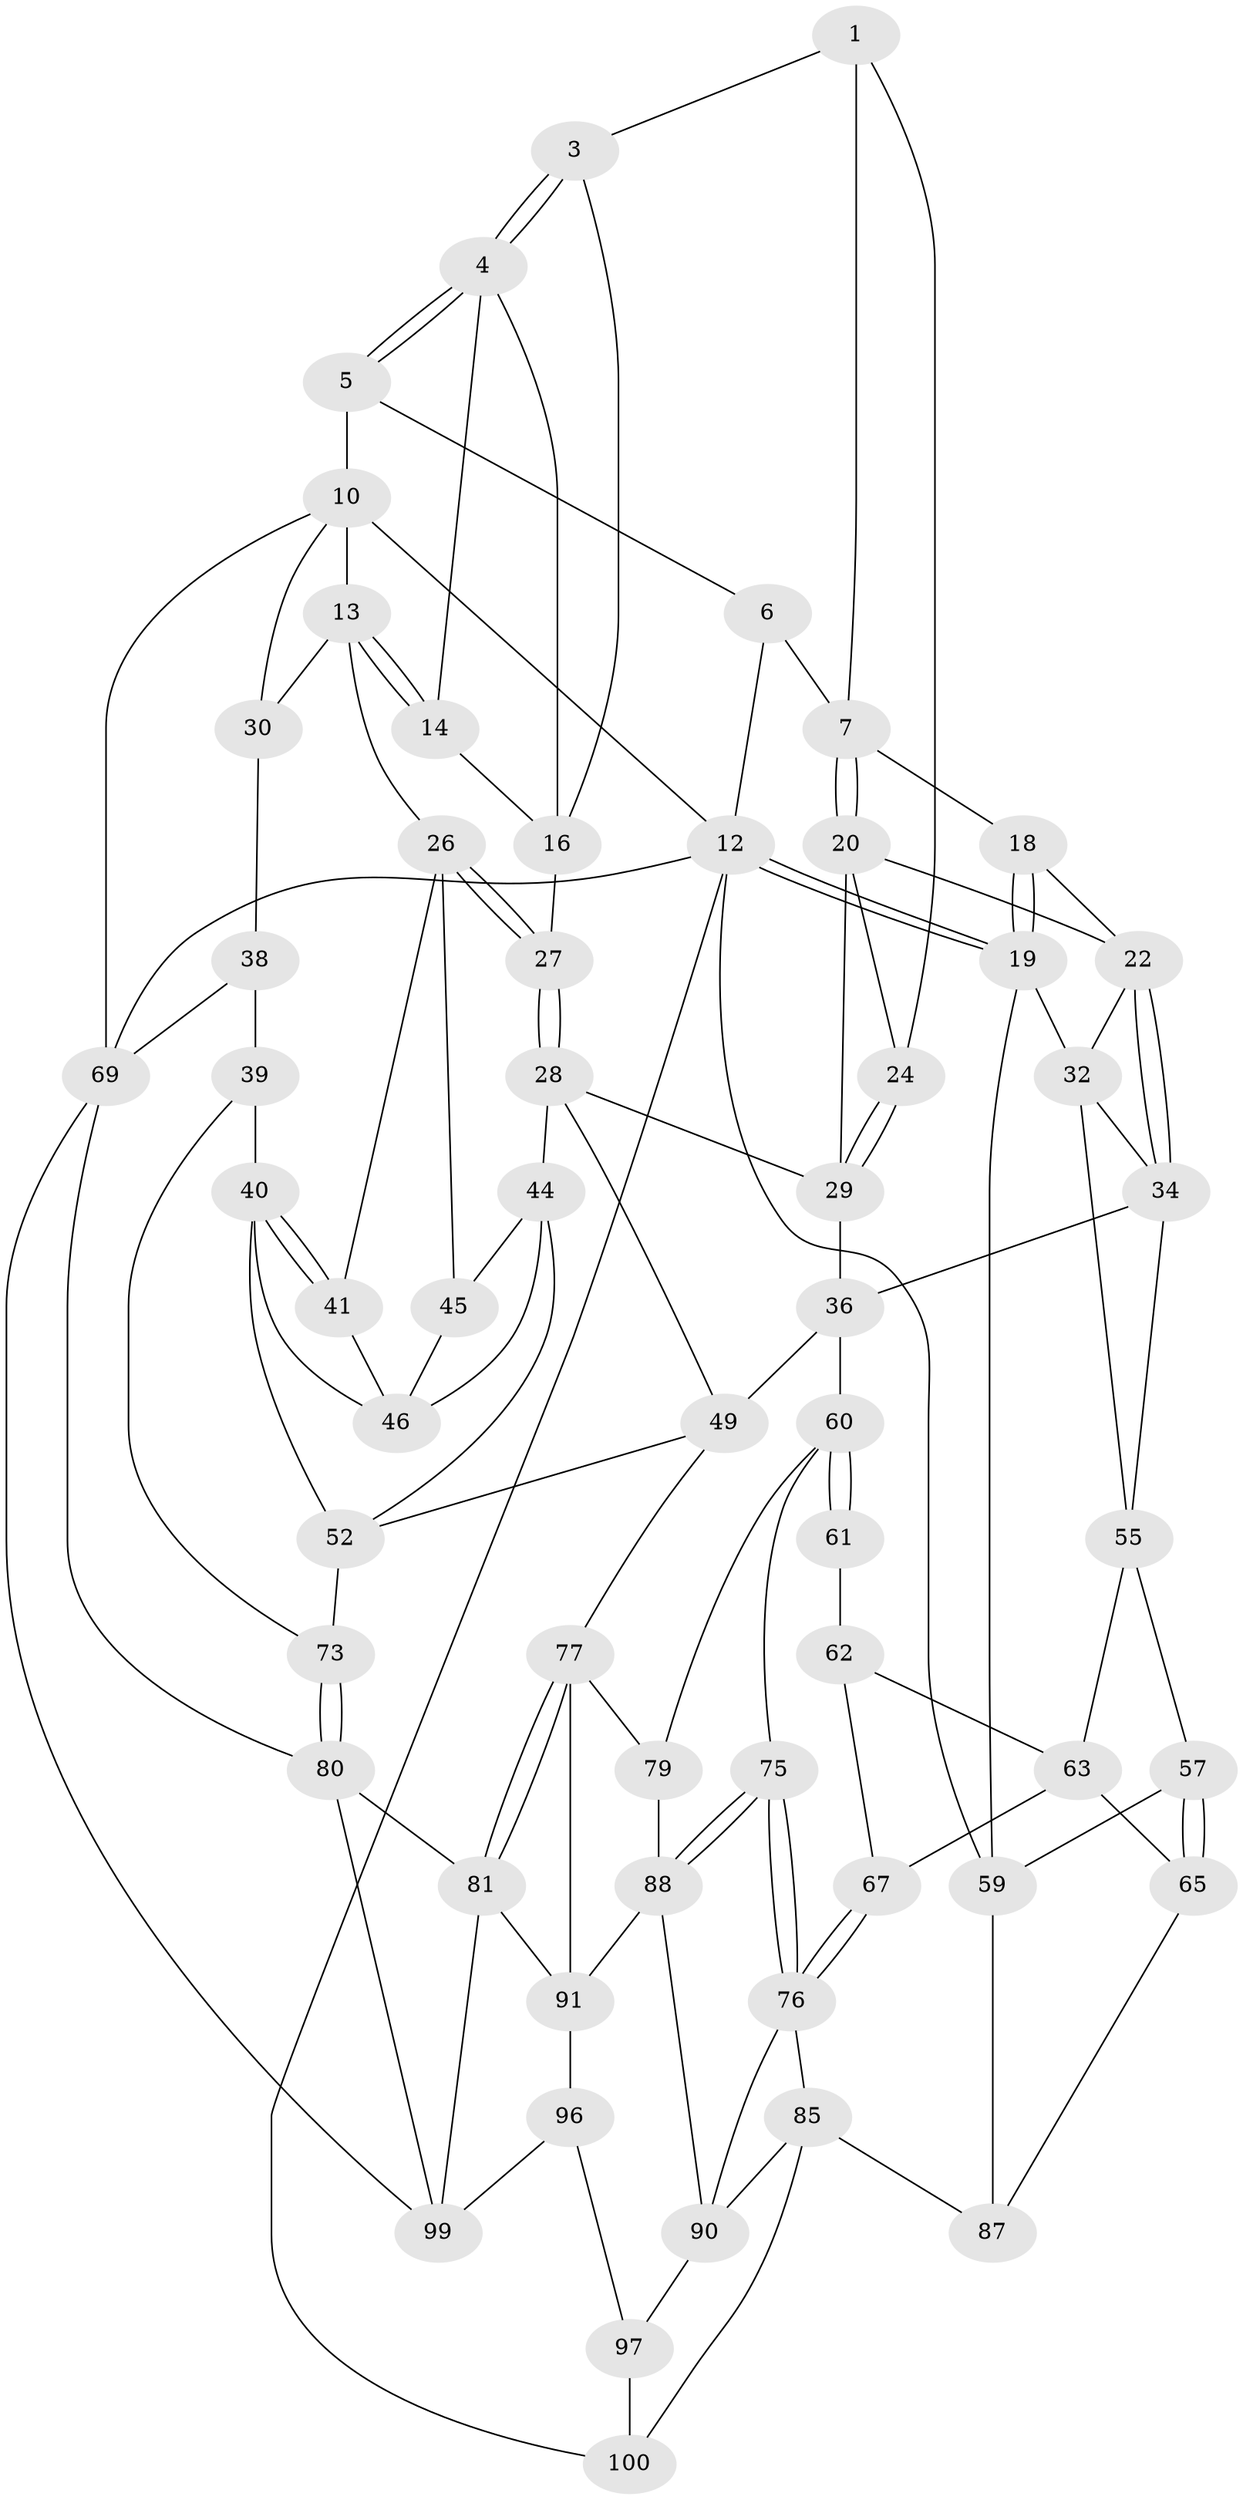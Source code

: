 // original degree distribution, {3: 0.0196078431372549, 5: 0.5098039215686274, 4: 0.24509803921568626, 6: 0.22549019607843138}
// Generated by graph-tools (version 1.1) at 2025/38/02/21/25 10:38:58]
// undirected, 59 vertices, 125 edges
graph export_dot {
graph [start="1"]
  node [color=gray90,style=filled];
  1 [pos="+0.38301795204052796+0",super="+2"];
  3 [pos="+0.45962124458503895+0.12904466605904358"];
  4 [pos="+0.5638454877697772+0.026065856273066634",super="+15"];
  5 [pos="+0.6407211891530288+0"];
  6 [pos="+0.3695075723086222+0",super="+9"];
  7 [pos="+0.2769157940147294+0.10174862992469942",super="+8"];
  10 [pos="+0.6913530693759358+0",super="+11"];
  12 [pos="+0+0",super="+83"];
  13 [pos="+0.7521034482656035+0.12516632963616847",super="+25"];
  14 [pos="+0.6832531043728686+0.1351357908930129"];
  16 [pos="+0.6106781144030851+0.17041720745924863",super="+17"];
  18 [pos="+0.13922701196003467+0.15329648623184777"];
  19 [pos="+0+0.28286007571608957",super="+33"];
  20 [pos="+0.30029453765403713+0.16496249704036003",super="+21"];
  22 [pos="+0.21403647437340503+0.21536741509162458",super="+23"];
  24 [pos="+0.39448480674898306+0.14495597774706523"];
  26 [pos="+0.807778901636651+0.291749299725718",super="+42"];
  27 [pos="+0.5612291929924822+0.32933510574651986"];
  28 [pos="+0.5576762452672269+0.3348212473617341",super="+43"];
  29 [pos="+0.42248310288707214+0.3774754773339467",super="+31"];
  30 [pos="+1+0.2305779204935857"];
  32 [pos="+0.034640465993281744+0.3790900633730226",super="+35"];
  34 [pos="+0.22238149672162064+0.24283317645246472",super="+37"];
  36 [pos="+0.3705408154105167+0.42049498094095544",super="+50"];
  38 [pos="+1+0.253555276347855",super="+71"];
  39 [pos="+0.8935974835489993+0.5403170462763542",super="+72"];
  40 [pos="+0.8780727806668418+0.5429038083206695",super="+48"];
  41 [pos="+0.8089934029773486+0.39204853046140864"];
  44 [pos="+0.6392410115959128+0.44811247823932177",super="+51"];
  45 [pos="+0.7310534815139788+0.4345034658745381"];
  46 [pos="+0.7949729969899011+0.4763486013442799",super="+47"];
  49 [pos="+0.5455151232647946+0.5877629824209388",super="+53"];
  52 [pos="+0.7055453128068698+0.5815792975495948",super="+54"];
  55 [pos="+0.2683498447804268+0.44863220454994773",super="+56"];
  57 [pos="+0.2559341913232027+0.4751174095328852",super="+58"];
  59 [pos="+0+0.6280083073385297",super="+82"];
  60 [pos="+0.511218765991115+0.6098310764817325",super="+74"];
  61 [pos="+0.466632670718641+0.6172122829840803"];
  62 [pos="+0.37028857433031004+0.4954944619497116",super="+66"];
  63 [pos="+0.3477334236640861+0.45367004216102563",super="+64"];
  65 [pos="+0.2564805922033332+0.6380828135393135",super="+68"];
  67 [pos="+0.3702615560625304+0.6627802678675822"];
  69 [pos="+1+1",super="+70"];
  73 [pos="+0.8410991855408222+0.7794791346207398"];
  75 [pos="+0.44652745967289703+0.7256711295968687"];
  76 [pos="+0.37054675533101533+0.6656522056867223",super="+84"];
  77 [pos="+0.6409989297141324+0.7414723201243992",super="+78"];
  79 [pos="+0.5160062870005739+0.7950210951263285"];
  80 [pos="+0.8346720814873657+0.7938974200703911",super="+94"];
  81 [pos="+0.7905656150683474+0.8049513889586465",super="+93"];
  85 [pos="+0.20334271158105144+0.8277296370571002",super="+86"];
  87 [pos="+0.07347038684187761+0.8436793156139993"];
  88 [pos="+0.4858225818377546+0.7990197675704526",super="+89"];
  90 [pos="+0.40897335300181675+0.8399890169864183",super="+95"];
  91 [pos="+0.6308827743371431+1",super="+92"];
  96 [pos="+0.5906757258198957+1"];
  97 [pos="+0.552746926257453+1",super="+98"];
  99 [pos="+0.8861328125377982+0.9336533197818274",super="+102"];
  100 [pos="+0.34865256226874813+0.9408748961914862",super="+101"];
  1 -- 7;
  1 -- 24;
  1 -- 3;
  3 -- 4;
  3 -- 4;
  3 -- 16;
  4 -- 5;
  4 -- 5;
  4 -- 16;
  4 -- 14;
  5 -- 6;
  5 -- 10;
  6 -- 12;
  6 -- 7;
  7 -- 20;
  7 -- 20;
  7 -- 18;
  10 -- 13;
  10 -- 12;
  10 -- 69;
  10 -- 30;
  12 -- 19;
  12 -- 19;
  12 -- 69;
  12 -- 59;
  12 -- 100;
  13 -- 14;
  13 -- 14;
  13 -- 26;
  13 -- 30;
  14 -- 16;
  16 -- 27;
  18 -- 19;
  18 -- 19;
  18 -- 22;
  19 -- 32;
  19 -- 59;
  20 -- 24;
  20 -- 29;
  20 -- 22;
  22 -- 34;
  22 -- 34;
  22 -- 32;
  24 -- 29;
  24 -- 29;
  26 -- 27;
  26 -- 27;
  26 -- 41;
  26 -- 45;
  27 -- 28;
  27 -- 28;
  28 -- 29;
  28 -- 49;
  28 -- 44;
  29 -- 36;
  30 -- 38;
  32 -- 34;
  32 -- 55;
  34 -- 36;
  34 -- 55;
  36 -- 49;
  36 -- 60;
  38 -- 39 [weight=2];
  38 -- 69;
  39 -- 40;
  39 -- 73;
  40 -- 41;
  40 -- 41;
  40 -- 52;
  40 -- 46;
  41 -- 46;
  44 -- 45;
  44 -- 46;
  44 -- 52;
  45 -- 46;
  49 -- 52;
  49 -- 77;
  52 -- 73;
  55 -- 57;
  55 -- 63;
  57 -- 65 [weight=2];
  57 -- 65;
  57 -- 59;
  59 -- 87;
  60 -- 61;
  60 -- 61;
  60 -- 75;
  60 -- 79;
  61 -- 62 [weight=2];
  62 -- 63;
  62 -- 67;
  63 -- 65;
  63 -- 67;
  65 -- 87;
  67 -- 76;
  67 -- 76;
  69 -- 99;
  69 -- 80;
  73 -- 80;
  73 -- 80;
  75 -- 76;
  75 -- 76;
  75 -- 88;
  75 -- 88;
  76 -- 90;
  76 -- 85;
  77 -- 81;
  77 -- 81;
  77 -- 91;
  77 -- 79;
  79 -- 88;
  80 -- 81;
  80 -- 99;
  81 -- 99;
  81 -- 91;
  85 -- 100;
  85 -- 87;
  85 -- 90;
  88 -- 90;
  88 -- 91;
  90 -- 97;
  91 -- 96;
  96 -- 97;
  96 -- 99;
  97 -- 100 [weight=2];
}
